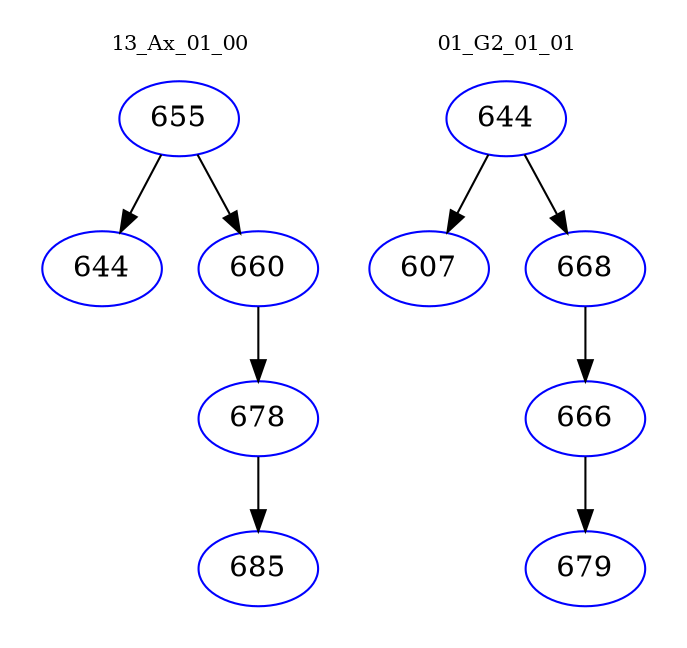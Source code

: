 digraph{
subgraph cluster_0 {
color = white
label = "13_Ax_01_00";
fontsize=10;
T0_655 [label="655", color="blue"]
T0_655 -> T0_644 [color="black"]
T0_644 [label="644", color="blue"]
T0_655 -> T0_660 [color="black"]
T0_660 [label="660", color="blue"]
T0_660 -> T0_678 [color="black"]
T0_678 [label="678", color="blue"]
T0_678 -> T0_685 [color="black"]
T0_685 [label="685", color="blue"]
}
subgraph cluster_1 {
color = white
label = "01_G2_01_01";
fontsize=10;
T1_644 [label="644", color="blue"]
T1_644 -> T1_607 [color="black"]
T1_607 [label="607", color="blue"]
T1_644 -> T1_668 [color="black"]
T1_668 [label="668", color="blue"]
T1_668 -> T1_666 [color="black"]
T1_666 [label="666", color="blue"]
T1_666 -> T1_679 [color="black"]
T1_679 [label="679", color="blue"]
}
}
